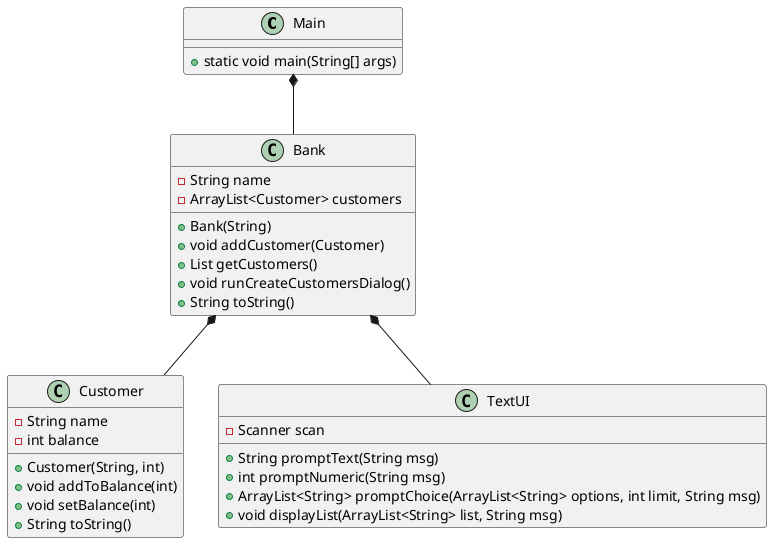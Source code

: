 @startuml
class Main{
 + static void main(String[] args)
}

class Bank{
 - String name
 - ArrayList<Customer> customers
 + Bank(String)
 + void addCustomer(Customer)
 + List getCustomers()
 + void runCreateCustomersDialog()
 + String toString()
}

class Customer{
 - String name
 - int balance
 + Customer(String, int)
 + void addToBalance(int)
 + void setBalance(int)
 + String toString()

}


class TextUI {
- Scanner scan
' shows a message and returns the user's input as a String
+ String promptText(String msg)
' shows a message and returns the user's input as an integer
+ int promptNumeric(String msg)
' shows the options, promts for choices until limit is reached, and returns the user's choices as a list
+ ArrayList<String> promptChoice(ArrayList<String> options, int limit, String msg)
' shows a message and lists the content of a list
+ void displayList(ArrayList<String> list, String msg)
}
Main *-- Bank
Bank *-- Customer
Bank *-- TextUI

@enduml

